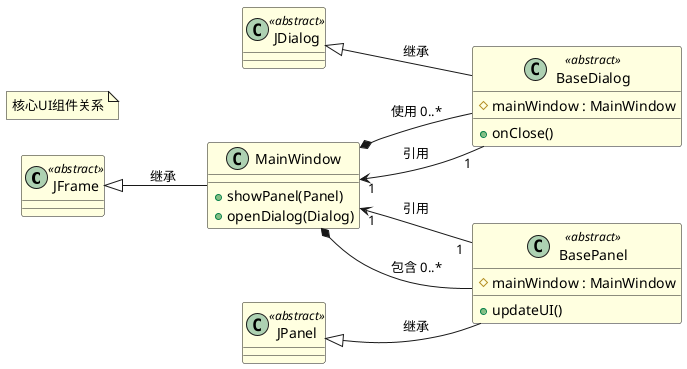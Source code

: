 @startuml
' 简化布局：合并面板类，突出三类核心组件关系

' 设置布局方向为水平
left to right direction

' 定义抽象类和接口样式
skinparam class {
    AbstractBackgroundColor LightGray
    InterfaceBackgroundColor LightBlue
    BackgroundColor LightYellow
}

' 基类定义
class JFrame <<abstract>>
class JPanel <<abstract>>
class JDialog <<abstract>>

' 核心组件类
class MainWindow {
    +showPanel(Panel)
    +openDialog(Dialog)
}

class BasePanel <<abstract>> {
    #mainWindow : MainWindow
    +updateUI()
}

class BaseDialog <<abstract>> {
    #mainWindow : MainWindow
    +onClose()
}

' 继承关系
JFrame <|-- MainWindow : 继承
JPanel <|-- BasePanel : 继承
JDialog <|-- BaseDialog : 继承

' 组合与依赖关系
MainWindow *-- BasePanel : 包含 0..*
MainWindow *-- BaseDialog : 使用 0..*
BasePanel "1" --> "1" MainWindow : 引用
BaseDialog "1" --> "1" MainWindow : 引用

' 优化视觉效果
note "核心UI组件关系" as N1
@enduml